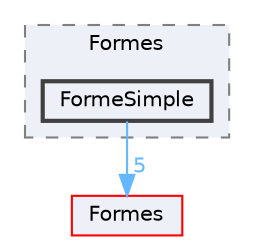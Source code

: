 digraph "Tests/Formes/FormeSimple"
{
 // LATEX_PDF_SIZE
  bgcolor="transparent";
  edge [fontname=Helvetica,fontsize=10,labelfontname=Helvetica,labelfontsize=10];
  node [fontname=Helvetica,fontsize=10,shape=box,height=0.2,width=0.4];
  compound=true
  subgraph clusterdir_4c069dff89ea167fc6534cc72e0ca0c2 {
    graph [ bgcolor="#edf0f7", pencolor="grey50", label="Formes", fontname=Helvetica,fontsize=10 style="filled,dashed", URL="dir_4c069dff89ea167fc6534cc72e0ca0c2.html",tooltip=""]
  dir_30f84d6a8f87d10fd7a845315e648074 [label="FormeSimple", fillcolor="#edf0f7", color="grey25", style="filled,bold", URL="dir_30f84d6a8f87d10fd7a845315e648074.html",tooltip=""];
  }
  dir_29b50a3b0d83dc131baccc5fbf70a8b6 [label="Formes", fillcolor="#edf0f7", color="red", style="filled", URL="dir_29b50a3b0d83dc131baccc5fbf70a8b6.html",tooltip=""];
  dir_30f84d6a8f87d10fd7a845315e648074->dir_29b50a3b0d83dc131baccc5fbf70a8b6 [headlabel="5", labeldistance=1.5 headhref="dir_000016_000013.html" href="dir_000016_000013.html" color="steelblue1" fontcolor="steelblue1"];
}

